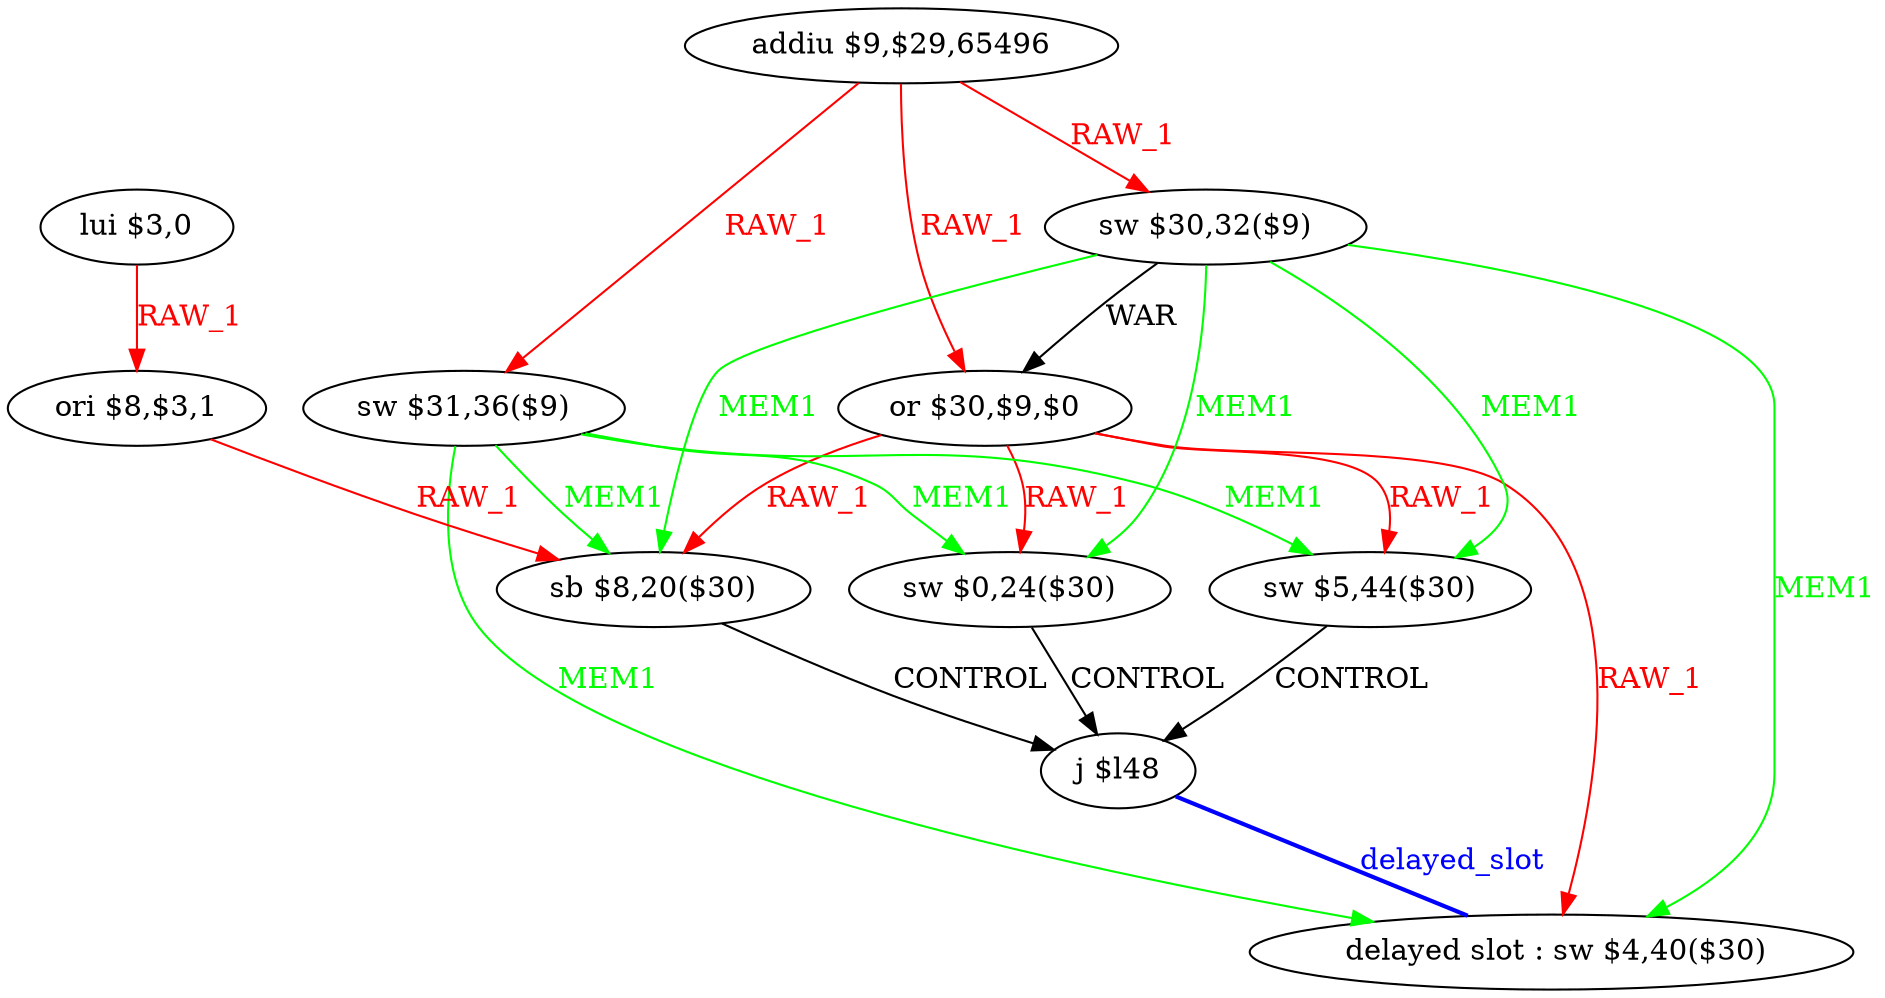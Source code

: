 digraph G1 {
node [shape = ellipse];
i10 [label = " delayed slot : sw $4,40($30)"] ;
i9 ->  i10 [style = bold, dir= none, fontcolor = blue, color = blue, label= "delayed_slot"];
i9 [label = "j $l48"] ;
i0 [label = "addiu $9,$29,65496"] ;
i0 ->  i4 [color = red, fontcolor = red, label= "RAW_1"];
i0 ->  i3 [color = red, fontcolor = red, label= "RAW_1"];
i0 ->  i2 [color = red, fontcolor = red, label= "RAW_1"];
i4 [label = "or $30,$9,$0"] ;
i4 ->  i10 [color = red, fontcolor = red, label= "RAW_1"];
i4 ->  i8 [color = red, fontcolor = red, label= "RAW_1"];
i4 ->  i7 [color = red, fontcolor = red, label= "RAW_1"];
i4 ->  i6 [color = red, fontcolor = red, label= "RAW_1"];
i8 [label = "sw $0,24($30)"] ;
i8 ->  i9 [label= "CONTROL"];
i7 [label = "sb $8,20($30)"] ;
i7 ->  i9 [label= "CONTROL"];
i6 [label = "sw $5,44($30)"] ;
i6 ->  i9 [label= "CONTROL"];
i3 [label = "sw $31,36($9)"] ;
i3 ->  i10 [color = green, fontcolor = green, label= "MEM1"];
i3 ->  i8 [color = green, fontcolor = green, label= "MEM1"];
i3 ->  i7 [color = green, fontcolor = green, label= "MEM1"];
i3 ->  i6 [color = green, fontcolor = green, label= "MEM1"];
i2 [label = "sw $30,32($9)"] ;
i2 ->  i10 [color = green, fontcolor = green, label= "MEM1"];
i2 ->  i8 [color = green, fontcolor = green, label= "MEM1"];
i2 ->  i7 [color = green, fontcolor = green, label= "MEM1"];
i2 ->  i6 [color = green, fontcolor = green, label= "MEM1"];
i2 ->  i4 [label= "WAR"];
i1 [label = "lui $3,0"] ;
i1 ->  i5 [color = red, fontcolor = red, label= "RAW_1"];
i5 [label = "ori $8,$3,1"] ;
i5 ->  i7 [color = red, fontcolor = red, label= "RAW_1"];
}
